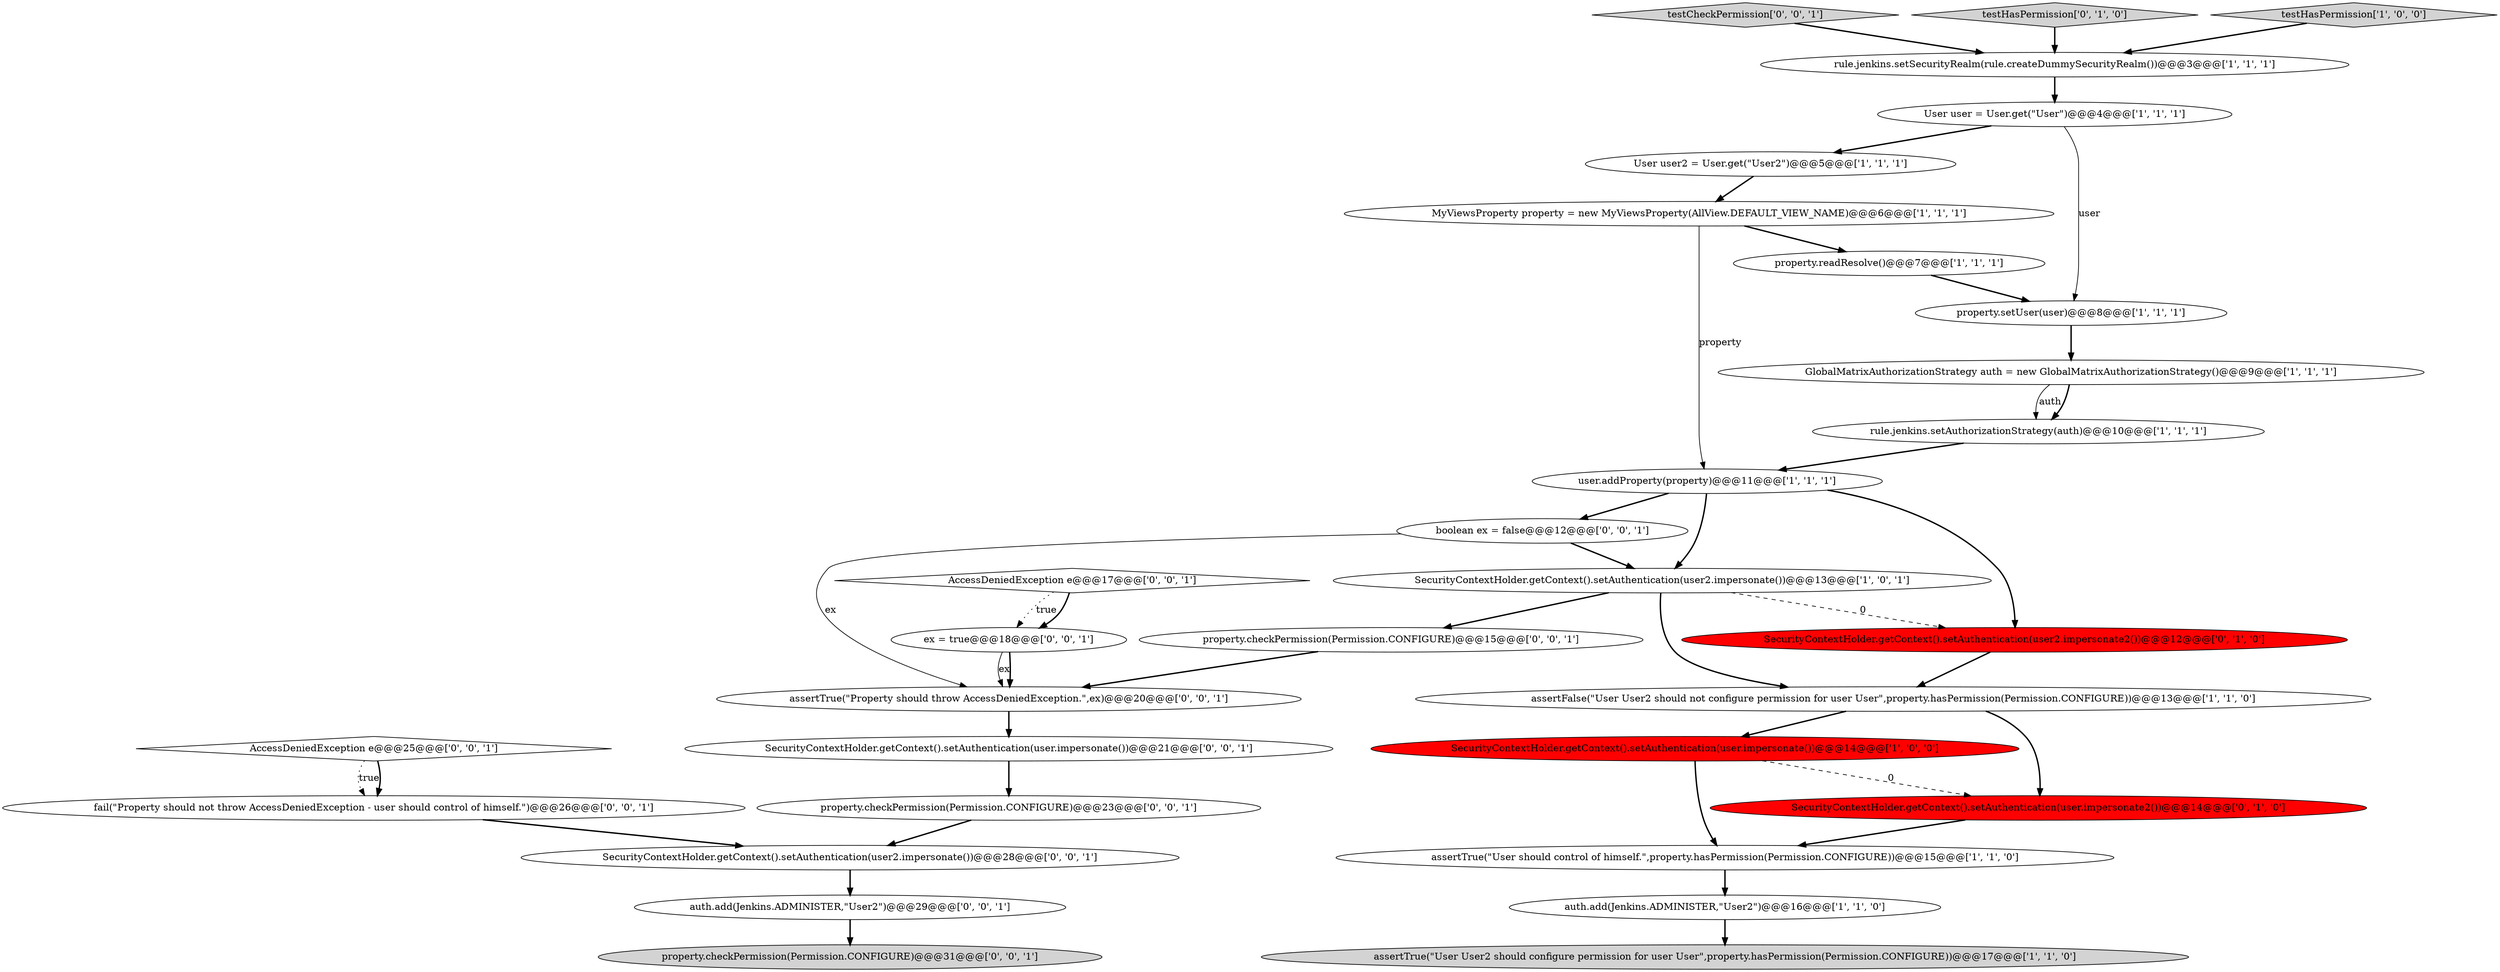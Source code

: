 digraph {
1 [style = filled, label = "SecurityContextHolder.getContext().setAuthentication(user.impersonate())@@@14@@@['1', '0', '0']", fillcolor = red, shape = ellipse image = "AAA1AAABBB1BBB"];
14 [style = filled, label = "GlobalMatrixAuthorizationStrategy auth = new GlobalMatrixAuthorizationStrategy()@@@9@@@['1', '1', '1']", fillcolor = white, shape = ellipse image = "AAA0AAABBB1BBB"];
22 [style = filled, label = "auth.add(Jenkins.ADMINISTER,\"User2\")@@@29@@@['0', '0', '1']", fillcolor = white, shape = ellipse image = "AAA0AAABBB3BBB"];
7 [style = filled, label = "assertTrue(\"User User2 should configure permission for user User\",property.hasPermission(Permission.CONFIGURE))@@@17@@@['1', '1', '0']", fillcolor = lightgray, shape = ellipse image = "AAA0AAABBB1BBB"];
6 [style = filled, label = "assertTrue(\"User should control of himself.\",property.hasPermission(Permission.CONFIGURE))@@@15@@@['1', '1', '0']", fillcolor = white, shape = ellipse image = "AAA0AAABBB1BBB"];
8 [style = filled, label = "User user = User.get(\"User\")@@@4@@@['1', '1', '1']", fillcolor = white, shape = ellipse image = "AAA0AAABBB1BBB"];
23 [style = filled, label = "testCheckPermission['0', '0', '1']", fillcolor = lightgray, shape = diamond image = "AAA0AAABBB3BBB"];
5 [style = filled, label = "SecurityContextHolder.getContext().setAuthentication(user2.impersonate())@@@13@@@['1', '0', '1']", fillcolor = white, shape = ellipse image = "AAA0AAABBB1BBB"];
21 [style = filled, label = "property.checkPermission(Permission.CONFIGURE)@@@31@@@['0', '0', '1']", fillcolor = lightgray, shape = ellipse image = "AAA0AAABBB3BBB"];
25 [style = filled, label = "SecurityContextHolder.getContext().setAuthentication(user.impersonate())@@@21@@@['0', '0', '1']", fillcolor = white, shape = ellipse image = "AAA0AAABBB3BBB"];
16 [style = filled, label = "testHasPermission['0', '1', '0']", fillcolor = lightgray, shape = diamond image = "AAA0AAABBB2BBB"];
12 [style = filled, label = "rule.jenkins.setSecurityRealm(rule.createDummySecurityRealm())@@@3@@@['1', '1', '1']", fillcolor = white, shape = ellipse image = "AAA0AAABBB1BBB"];
26 [style = filled, label = "AccessDeniedException e@@@17@@@['0', '0', '1']", fillcolor = white, shape = diamond image = "AAA0AAABBB3BBB"];
31 [style = filled, label = "property.checkPermission(Permission.CONFIGURE)@@@15@@@['0', '0', '1']", fillcolor = white, shape = ellipse image = "AAA0AAABBB3BBB"];
17 [style = filled, label = "SecurityContextHolder.getContext().setAuthentication(user2.impersonate2())@@@12@@@['0', '1', '0']", fillcolor = red, shape = ellipse image = "AAA1AAABBB2BBB"];
4 [style = filled, label = "property.readResolve()@@@7@@@['1', '1', '1']", fillcolor = white, shape = ellipse image = "AAA0AAABBB1BBB"];
28 [style = filled, label = "AccessDeniedException e@@@25@@@['0', '0', '1']", fillcolor = white, shape = diamond image = "AAA0AAABBB3BBB"];
27 [style = filled, label = "ex = true@@@18@@@['0', '0', '1']", fillcolor = white, shape = ellipse image = "AAA0AAABBB3BBB"];
20 [style = filled, label = "property.checkPermission(Permission.CONFIGURE)@@@23@@@['0', '0', '1']", fillcolor = white, shape = ellipse image = "AAA0AAABBB3BBB"];
11 [style = filled, label = "testHasPermission['1', '0', '0']", fillcolor = lightgray, shape = diamond image = "AAA0AAABBB1BBB"];
2 [style = filled, label = "assertFalse(\"User User2 should not configure permission for user User\",property.hasPermission(Permission.CONFIGURE))@@@13@@@['1', '1', '0']", fillcolor = white, shape = ellipse image = "AAA0AAABBB1BBB"];
18 [style = filled, label = "SecurityContextHolder.getContext().setAuthentication(user.impersonate2())@@@14@@@['0', '1', '0']", fillcolor = red, shape = ellipse image = "AAA1AAABBB2BBB"];
9 [style = filled, label = "MyViewsProperty property = new MyViewsProperty(AllView.DEFAULT_VIEW_NAME)@@@6@@@['1', '1', '1']", fillcolor = white, shape = ellipse image = "AAA0AAABBB1BBB"];
13 [style = filled, label = "User user2 = User.get(\"User2\")@@@5@@@['1', '1', '1']", fillcolor = white, shape = ellipse image = "AAA0AAABBB1BBB"];
30 [style = filled, label = "boolean ex = false@@@12@@@['0', '0', '1']", fillcolor = white, shape = ellipse image = "AAA0AAABBB3BBB"];
19 [style = filled, label = "assertTrue(\"Property should throw AccessDeniedException.\",ex)@@@20@@@['0', '0', '1']", fillcolor = white, shape = ellipse image = "AAA0AAABBB3BBB"];
0 [style = filled, label = "rule.jenkins.setAuthorizationStrategy(auth)@@@10@@@['1', '1', '1']", fillcolor = white, shape = ellipse image = "AAA0AAABBB1BBB"];
29 [style = filled, label = "SecurityContextHolder.getContext().setAuthentication(user2.impersonate())@@@28@@@['0', '0', '1']", fillcolor = white, shape = ellipse image = "AAA0AAABBB3BBB"];
15 [style = filled, label = "auth.add(Jenkins.ADMINISTER,\"User2\")@@@16@@@['1', '1', '0']", fillcolor = white, shape = ellipse image = "AAA0AAABBB1BBB"];
24 [style = filled, label = "fail(\"Property should not throw AccessDeniedException - user should control of himself.\")@@@26@@@['0', '0', '1']", fillcolor = white, shape = ellipse image = "AAA0AAABBB3BBB"];
10 [style = filled, label = "user.addProperty(property)@@@11@@@['1', '1', '1']", fillcolor = white, shape = ellipse image = "AAA0AAABBB1BBB"];
3 [style = filled, label = "property.setUser(user)@@@8@@@['1', '1', '1']", fillcolor = white, shape = ellipse image = "AAA0AAABBB1BBB"];
4->3 [style = bold, label=""];
8->3 [style = solid, label="user"];
15->7 [style = bold, label=""];
20->29 [style = bold, label=""];
2->1 [style = bold, label=""];
26->27 [style = dotted, label="true"];
9->4 [style = bold, label=""];
3->14 [style = bold, label=""];
22->21 [style = bold, label=""];
2->18 [style = bold, label=""];
11->12 [style = bold, label=""];
10->17 [style = bold, label=""];
24->29 [style = bold, label=""];
1->18 [style = dashed, label="0"];
27->19 [style = solid, label="ex"];
9->10 [style = solid, label="property"];
6->15 [style = bold, label=""];
19->25 [style = bold, label=""];
26->27 [style = bold, label=""];
5->2 [style = bold, label=""];
0->10 [style = bold, label=""];
25->20 [style = bold, label=""];
1->6 [style = bold, label=""];
14->0 [style = solid, label="auth"];
28->24 [style = dotted, label="true"];
10->5 [style = bold, label=""];
5->17 [style = dashed, label="0"];
14->0 [style = bold, label=""];
17->2 [style = bold, label=""];
5->31 [style = bold, label=""];
18->6 [style = bold, label=""];
30->5 [style = bold, label=""];
12->8 [style = bold, label=""];
28->24 [style = bold, label=""];
23->12 [style = bold, label=""];
27->19 [style = bold, label=""];
13->9 [style = bold, label=""];
30->19 [style = solid, label="ex"];
29->22 [style = bold, label=""];
16->12 [style = bold, label=""];
10->30 [style = bold, label=""];
31->19 [style = bold, label=""];
8->13 [style = bold, label=""];
}
